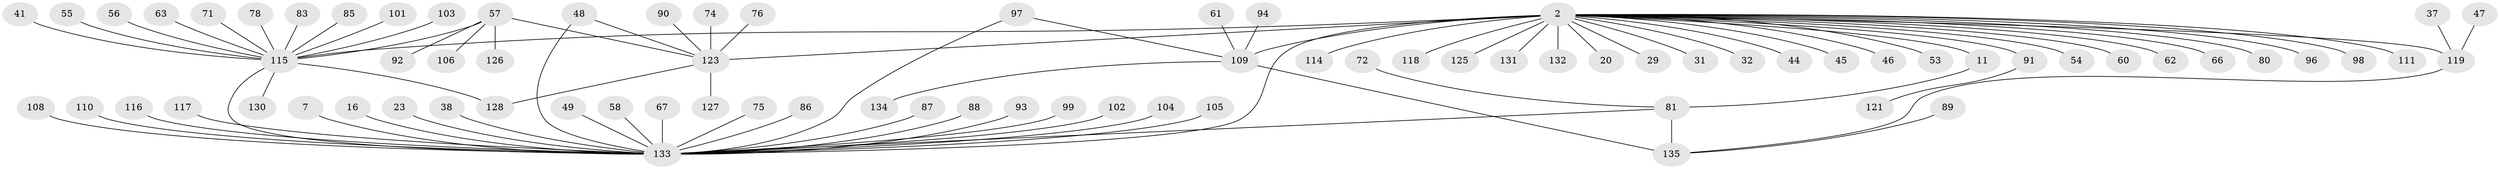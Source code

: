 // original degree distribution, {29: 0.007407407407407408, 18: 0.007407407407407408, 14: 0.007407407407407408, 8: 0.014814814814814815, 5: 0.02962962962962963, 1: 0.562962962962963, 2: 0.2222222222222222, 9: 0.007407407407407408, 3: 0.07407407407407407, 6: 0.037037037037037035, 7: 0.022222222222222223, 11: 0.007407407407407408}
// Generated by graph-tools (version 1.1) at 2025/50/03/04/25 21:50:39]
// undirected, 81 vertices, 88 edges
graph export_dot {
graph [start="1"]
  node [color=gray90,style=filled];
  2 [super="+1"];
  7;
  11;
  16;
  20;
  23;
  29;
  31;
  32;
  37;
  38;
  41;
  44;
  45;
  46 [super="+18"];
  47;
  48;
  49;
  53;
  54 [super="+42"];
  55;
  56;
  57 [super="+33"];
  58;
  60;
  61;
  62 [super="+8"];
  63 [super="+40"];
  66;
  67;
  71;
  72;
  74;
  75 [super="+35+69"];
  76;
  78;
  80;
  81 [super="+13"];
  83;
  85;
  86;
  87;
  88;
  89;
  90;
  91;
  92;
  93;
  94;
  96;
  97 [super="+84"];
  98;
  99 [super="+79"];
  101;
  102 [super="+73"];
  103;
  104 [super="+51"];
  105;
  106;
  108;
  109 [super="+100+26"];
  110;
  111 [super="+39"];
  114 [super="+68"];
  115 [super="+3+27+82+24"];
  116;
  117;
  118;
  119 [super="+28"];
  121;
  123 [super="+64"];
  125;
  126;
  127;
  128;
  130;
  131;
  132 [super="+122"];
  133 [super="+113+112+129+124"];
  134;
  135 [super="+70"];
  2 -- 20;
  2 -- 31;
  2 -- 32;
  2 -- 44;
  2 -- 66;
  2 -- 80;
  2 -- 91 [weight=2];
  2 -- 123 [weight=3];
  2 -- 131;
  2 -- 11;
  2 -- 29;
  2 -- 96;
  2 -- 98;
  2 -- 45;
  2 -- 115 [weight=6];
  2 -- 53;
  2 -- 118;
  2 -- 60;
  2 -- 125;
  2 -- 62;
  2 -- 133 [weight=5];
  2 -- 46;
  2 -- 111;
  2 -- 54;
  2 -- 114;
  2 -- 109 [weight=3];
  2 -- 132;
  2 -- 119 [weight=2];
  7 -- 133;
  11 -- 81;
  16 -- 133;
  23 -- 133;
  37 -- 119;
  38 -- 133;
  41 -- 115;
  47 -- 119;
  48 -- 123;
  48 -- 133;
  49 -- 133;
  55 -- 115;
  56 -- 115;
  57 -- 106;
  57 -- 126;
  57 -- 123;
  57 -- 115 [weight=2];
  57 -- 92;
  58 -- 133;
  61 -- 109;
  63 -- 115;
  67 -- 133;
  71 -- 115 [weight=2];
  72 -- 81;
  74 -- 123;
  75 -- 133;
  76 -- 123;
  78 -- 115;
  81 -- 133;
  81 -- 135 [weight=2];
  83 -- 115;
  85 -- 115;
  86 -- 133;
  87 -- 133;
  88 -- 133;
  89 -- 135;
  90 -- 123;
  91 -- 121;
  93 -- 133;
  94 -- 109;
  97 -- 133;
  97 -- 109;
  99 -- 133;
  101 -- 115;
  102 -- 133;
  103 -- 115;
  104 -- 133;
  105 -- 133;
  108 -- 133;
  109 -- 134;
  109 -- 135;
  110 -- 133;
  115 -- 128;
  115 -- 130;
  115 -- 133 [weight=5];
  116 -- 133;
  117 -- 133;
  119 -- 135;
  123 -- 128;
  123 -- 127;
}
